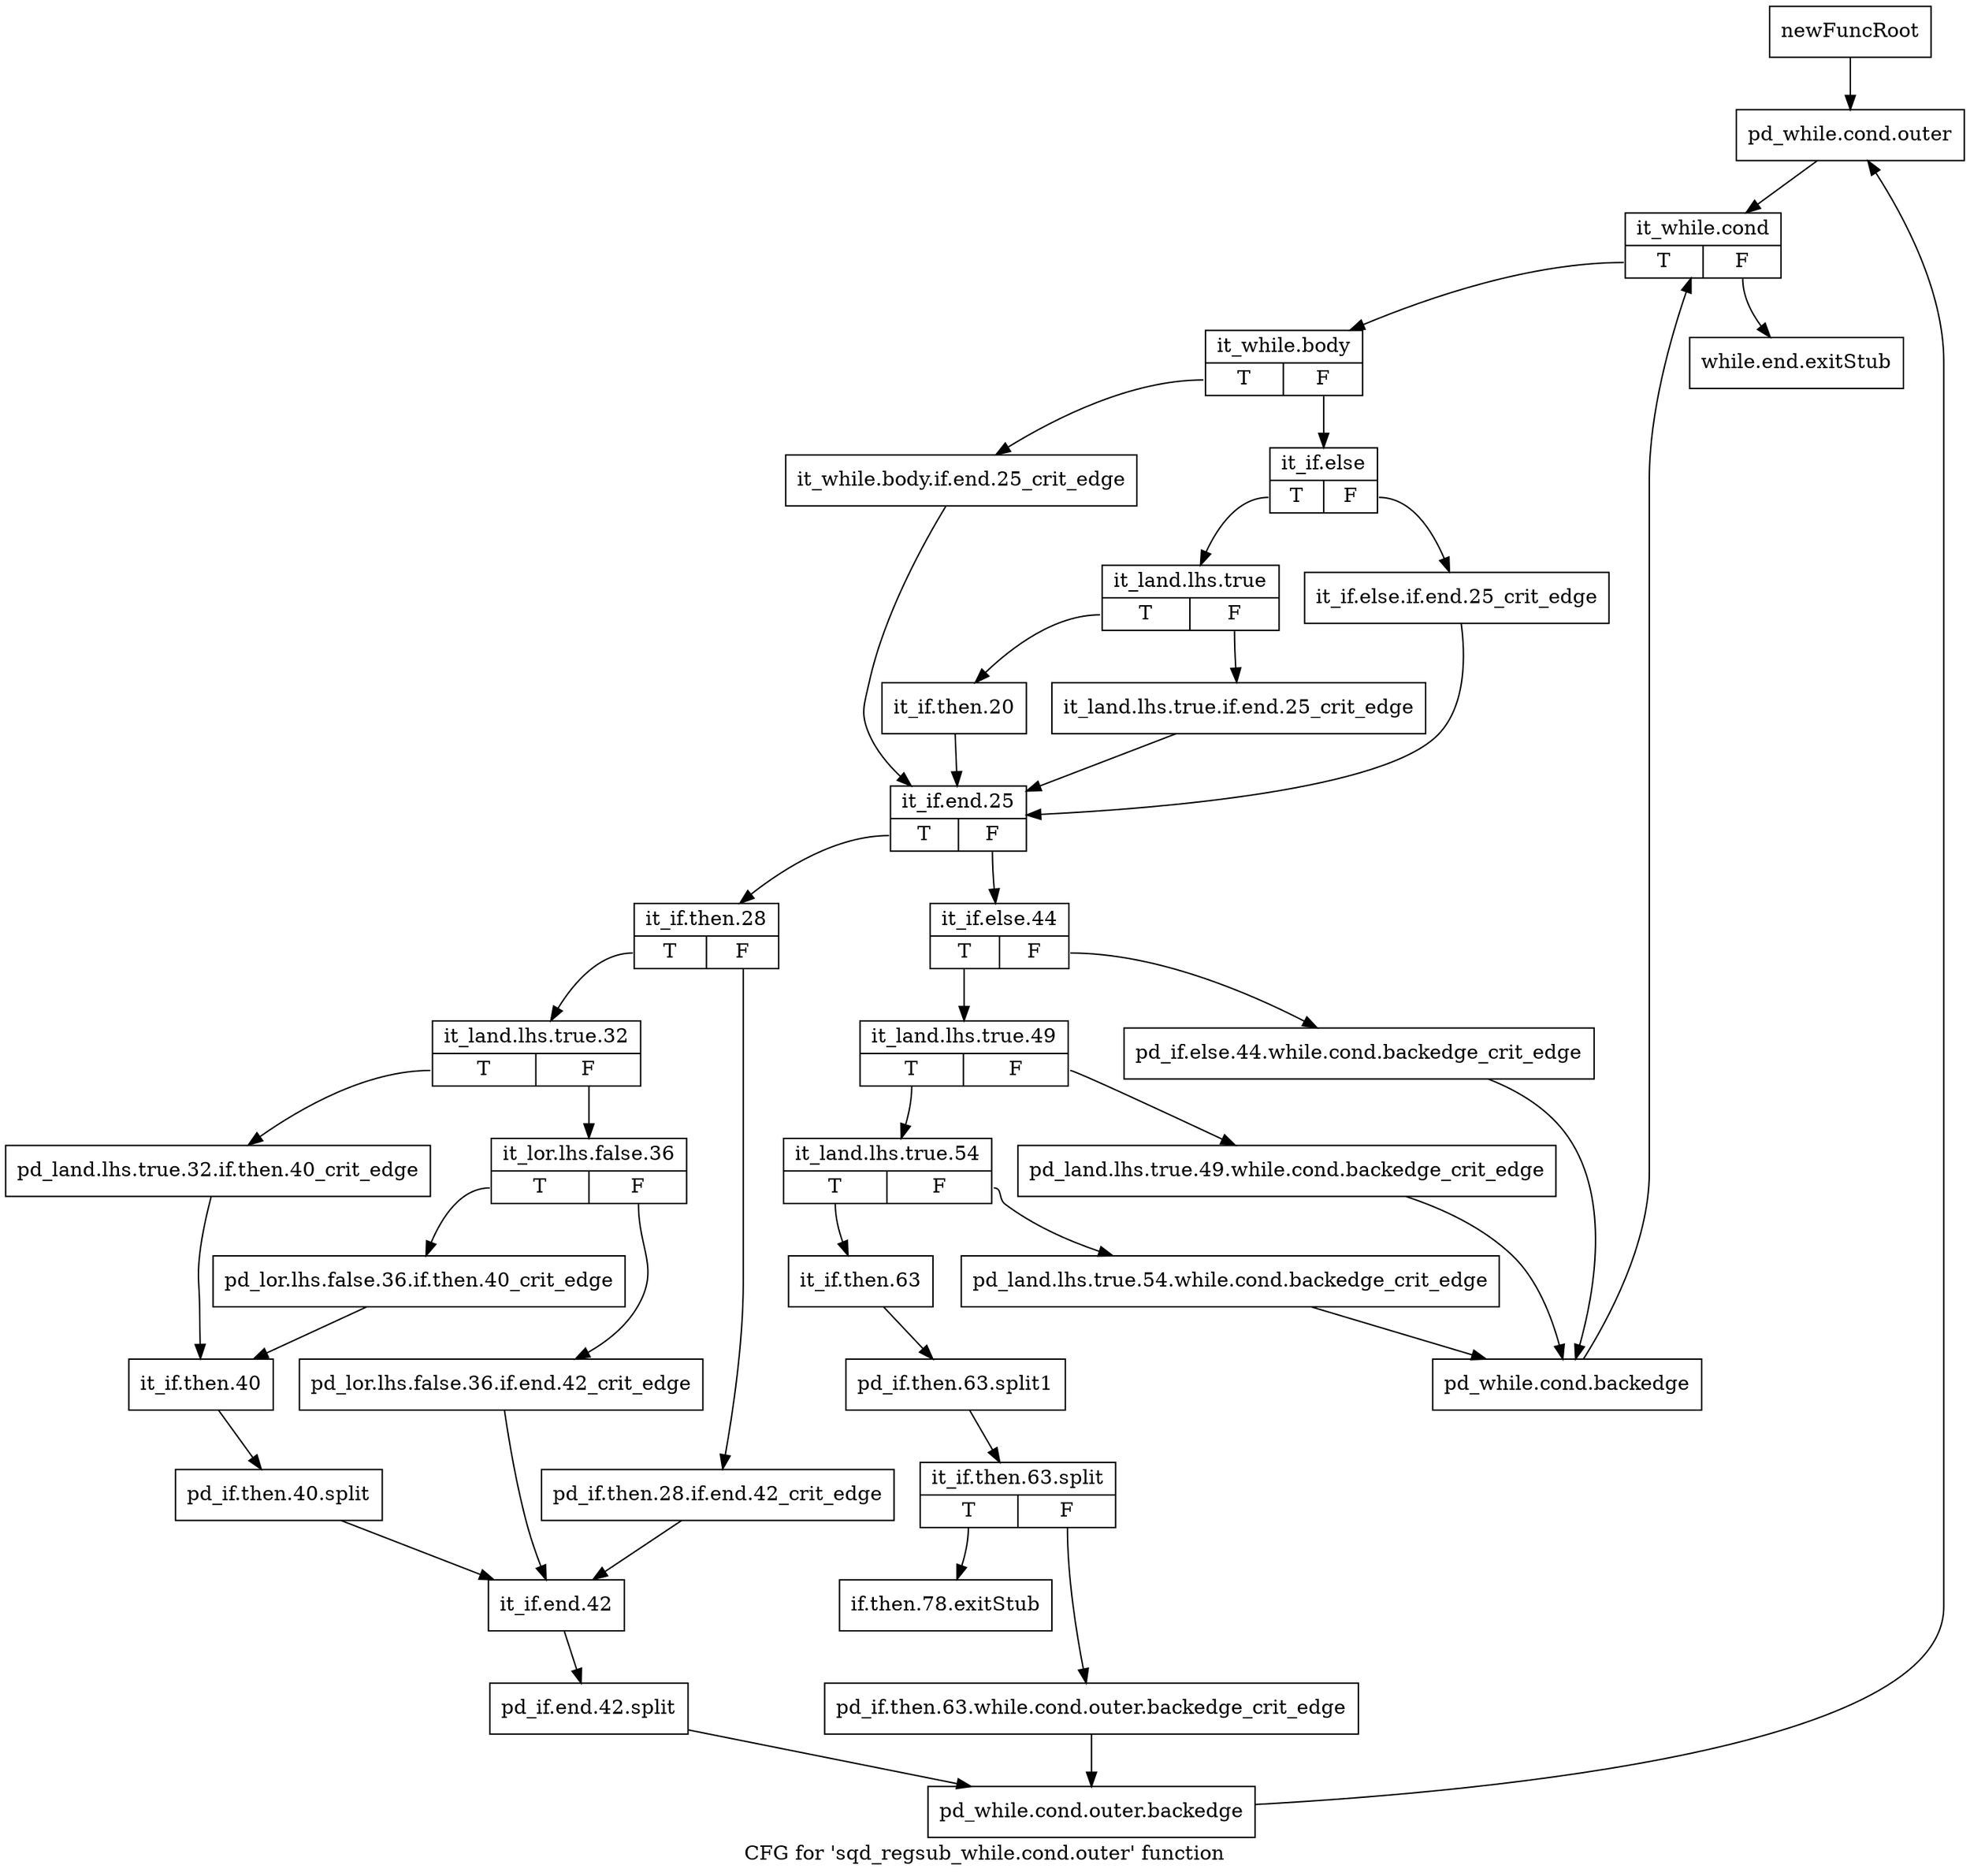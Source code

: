 digraph "CFG for 'sqd_regsub_while.cond.outer' function" {
	label="CFG for 'sqd_regsub_while.cond.outer' function";

	Node0x3326730 [shape=record,label="{newFuncRoot}"];
	Node0x3326730 -> Node0x3326820;
	Node0x3326780 [shape=record,label="{while.end.exitStub}"];
	Node0x33267d0 [shape=record,label="{if.then.78.exitStub}"];
	Node0x3326820 [shape=record,label="{pd_while.cond.outer}"];
	Node0x3326820 -> Node0x3326870;
	Node0x3326870 [shape=record,label="{it_while.cond|{<s0>T|<s1>F}}"];
	Node0x3326870:s0 -> Node0x33268c0;
	Node0x3326870:s1 -> Node0x3326780;
	Node0x33268c0 [shape=record,label="{it_while.body|{<s0>T|<s1>F}}"];
	Node0x33268c0:s0 -> Node0x3326aa0;
	Node0x33268c0:s1 -> Node0x3326910;
	Node0x3326910 [shape=record,label="{it_if.else|{<s0>T|<s1>F}}"];
	Node0x3326910:s0 -> Node0x33269b0;
	Node0x3326910:s1 -> Node0x3326960;
	Node0x3326960 [shape=record,label="{it_if.else.if.end.25_crit_edge}"];
	Node0x3326960 -> Node0x3326af0;
	Node0x33269b0 [shape=record,label="{it_land.lhs.true|{<s0>T|<s1>F}}"];
	Node0x33269b0:s0 -> Node0x3326a50;
	Node0x33269b0:s1 -> Node0x3326a00;
	Node0x3326a00 [shape=record,label="{it_land.lhs.true.if.end.25_crit_edge}"];
	Node0x3326a00 -> Node0x3326af0;
	Node0x3326a50 [shape=record,label="{it_if.then.20}"];
	Node0x3326a50 -> Node0x3326af0;
	Node0x3326aa0 [shape=record,label="{it_while.body.if.end.25_crit_edge}"];
	Node0x3326aa0 -> Node0x3326af0;
	Node0x3326af0 [shape=record,label="{it_if.end.25|{<s0>T|<s1>F}}"];
	Node0x3326af0:s0 -> Node0x3326e10;
	Node0x3326af0:s1 -> Node0x3326b40;
	Node0x3326b40 [shape=record,label="{it_if.else.44|{<s0>T|<s1>F}}"];
	Node0x3326b40:s0 -> Node0x3326be0;
	Node0x3326b40:s1 -> Node0x3326b90;
	Node0x3326b90 [shape=record,label="{pd_if.else.44.while.cond.backedge_crit_edge}"];
	Node0x3326b90 -> Node0x3326d20;
	Node0x3326be0 [shape=record,label="{it_land.lhs.true.49|{<s0>T|<s1>F}}"];
	Node0x3326be0:s0 -> Node0x3326c80;
	Node0x3326be0:s1 -> Node0x3326c30;
	Node0x3326c30 [shape=record,label="{pd_land.lhs.true.49.while.cond.backedge_crit_edge}"];
	Node0x3326c30 -> Node0x3326d20;
	Node0x3326c80 [shape=record,label="{it_land.lhs.true.54|{<s0>T|<s1>F}}"];
	Node0x3326c80:s0 -> Node0x3326d70;
	Node0x3326c80:s1 -> Node0x3326cd0;
	Node0x3326cd0 [shape=record,label="{pd_land.lhs.true.54.while.cond.backedge_crit_edge}"];
	Node0x3326cd0 -> Node0x3326d20;
	Node0x3326d20 [shape=record,label="{pd_while.cond.backedge}"];
	Node0x3326d20 -> Node0x3326870;
	Node0x3326d70 [shape=record,label="{it_if.then.63}"];
	Node0x3326d70 -> Node0x394b280;
	Node0x394b280 [shape=record,label="{pd_if.then.63.split1}"];
	Node0x394b280 -> Node0x394b300;
	Node0x394b300 [shape=record,label="{it_if.then.63.split|{<s0>T|<s1>F}}"];
	Node0x394b300:s0 -> Node0x33267d0;
	Node0x394b300:s1 -> Node0x3326dc0;
	Node0x3326dc0 [shape=record,label="{pd_if.then.63.while.cond.outer.backedge_crit_edge}"];
	Node0x3326dc0 -> Node0x33270e0;
	Node0x3326e10 [shape=record,label="{it_if.then.28|{<s0>T|<s1>F}}"];
	Node0x3326e10:s0 -> Node0x3326eb0;
	Node0x3326e10:s1 -> Node0x3326e60;
	Node0x3326e60 [shape=record,label="{pd_if.then.28.if.end.42_crit_edge}"];
	Node0x3326e60 -> Node0x3327090;
	Node0x3326eb0 [shape=record,label="{it_land.lhs.true.32|{<s0>T|<s1>F}}"];
	Node0x3326eb0:s0 -> Node0x3326ff0;
	Node0x3326eb0:s1 -> Node0x3326f00;
	Node0x3326f00 [shape=record,label="{it_lor.lhs.false.36|{<s0>T|<s1>F}}"];
	Node0x3326f00:s0 -> Node0x3326fa0;
	Node0x3326f00:s1 -> Node0x3326f50;
	Node0x3326f50 [shape=record,label="{pd_lor.lhs.false.36.if.end.42_crit_edge}"];
	Node0x3326f50 -> Node0x3327090;
	Node0x3326fa0 [shape=record,label="{pd_lor.lhs.false.36.if.then.40_crit_edge}"];
	Node0x3326fa0 -> Node0x3327040;
	Node0x3326ff0 [shape=record,label="{pd_land.lhs.true.32.if.then.40_crit_edge}"];
	Node0x3326ff0 -> Node0x3327040;
	Node0x3327040 [shape=record,label="{it_if.then.40}"];
	Node0x3327040 -> Node0x394ab00;
	Node0x394ab00 [shape=record,label="{pd_if.then.40.split}"];
	Node0x394ab00 -> Node0x3327090;
	Node0x3327090 [shape=record,label="{it_if.end.42}"];
	Node0x3327090 -> Node0x394afa0;
	Node0x394afa0 [shape=record,label="{pd_if.end.42.split}"];
	Node0x394afa0 -> Node0x33270e0;
	Node0x33270e0 [shape=record,label="{pd_while.cond.outer.backedge}"];
	Node0x33270e0 -> Node0x3326820;
}
